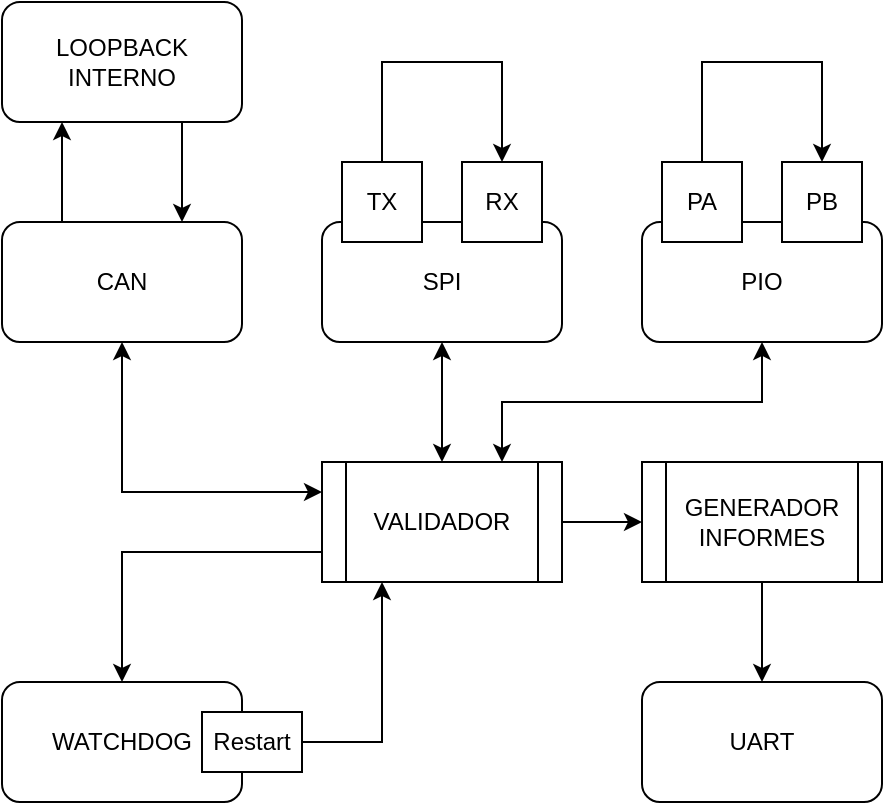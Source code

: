 <mxfile version="17.4.2" type="device"><diagram id="aeX-c2d2MXmVRkasNcK6" name="Page-1"><mxGraphModel dx="868" dy="429" grid="1" gridSize="10" guides="1" tooltips="1" connect="1" arrows="1" fold="1" page="1" pageScale="1" pageWidth="1169" pageHeight="827" math="0" shadow="0"><root><mxCell id="0"/><mxCell id="1" parent="0"/><mxCell id="MmT82E9ye0sv5zUfQM0Z-4" style="edgeStyle=orthogonalEdgeStyle;rounded=0;orthogonalLoop=1;jettySize=auto;html=1;exitX=0.75;exitY=1;exitDx=0;exitDy=0;entryX=0.75;entryY=0;entryDx=0;entryDy=0;" edge="1" parent="1" source="MmT82E9ye0sv5zUfQM0Z-1" target="MmT82E9ye0sv5zUfQM0Z-2"><mxGeometry relative="1" as="geometry"/></mxCell><mxCell id="MmT82E9ye0sv5zUfQM0Z-1" value="&lt;div&gt;LOOPBACK&lt;/div&gt;&lt;div&gt;INTERNO&lt;br&gt;&lt;/div&gt;" style="rounded=1;whiteSpace=wrap;html=1;" vertex="1" parent="1"><mxGeometry x="120" y="90" width="120" height="60" as="geometry"/></mxCell><mxCell id="MmT82E9ye0sv5zUfQM0Z-3" style="edgeStyle=orthogonalEdgeStyle;rounded=0;orthogonalLoop=1;jettySize=auto;html=1;exitX=0.25;exitY=0;exitDx=0;exitDy=0;entryX=0.25;entryY=1;entryDx=0;entryDy=0;" edge="1" parent="1" source="MmT82E9ye0sv5zUfQM0Z-2" target="MmT82E9ye0sv5zUfQM0Z-1"><mxGeometry relative="1" as="geometry"/></mxCell><mxCell id="MmT82E9ye0sv5zUfQM0Z-2" value="CAN" style="rounded=1;whiteSpace=wrap;html=1;" vertex="1" parent="1"><mxGeometry x="120" y="200" width="120" height="60" as="geometry"/></mxCell><mxCell id="MmT82E9ye0sv5zUfQM0Z-5" value="SPI" style="rounded=1;whiteSpace=wrap;html=1;" vertex="1" parent="1"><mxGeometry x="280" y="200" width="120" height="60" as="geometry"/></mxCell><mxCell id="MmT82E9ye0sv5zUfQM0Z-8" style="edgeStyle=orthogonalEdgeStyle;rounded=0;orthogonalLoop=1;jettySize=auto;html=1;exitX=0.5;exitY=0;exitDx=0;exitDy=0;entryX=0.5;entryY=0;entryDx=0;entryDy=0;" edge="1" parent="1" source="MmT82E9ye0sv5zUfQM0Z-6" target="MmT82E9ye0sv5zUfQM0Z-7"><mxGeometry relative="1" as="geometry"><Array as="points"><mxPoint x="310" y="120"/><mxPoint x="370" y="120"/></Array></mxGeometry></mxCell><mxCell id="MmT82E9ye0sv5zUfQM0Z-6" value="TX" style="rounded=0;whiteSpace=wrap;html=1;" vertex="1" parent="1"><mxGeometry x="290" y="170" width="40" height="40" as="geometry"/></mxCell><mxCell id="MmT82E9ye0sv5zUfQM0Z-7" value="RX" style="rounded=0;whiteSpace=wrap;html=1;" vertex="1" parent="1"><mxGeometry x="350" y="170" width="40" height="40" as="geometry"/></mxCell><mxCell id="MmT82E9ye0sv5zUfQM0Z-9" value="PIO" style="rounded=1;whiteSpace=wrap;html=1;" vertex="1" parent="1"><mxGeometry x="440" y="200" width="120" height="60" as="geometry"/></mxCell><mxCell id="MmT82E9ye0sv5zUfQM0Z-10" style="edgeStyle=orthogonalEdgeStyle;rounded=0;orthogonalLoop=1;jettySize=auto;html=1;exitX=0.5;exitY=0;exitDx=0;exitDy=0;entryX=0.5;entryY=0;entryDx=0;entryDy=0;" edge="1" parent="1" source="MmT82E9ye0sv5zUfQM0Z-11" target="MmT82E9ye0sv5zUfQM0Z-12"><mxGeometry relative="1" as="geometry"><Array as="points"><mxPoint x="470" y="120"/><mxPoint x="530" y="120"/></Array></mxGeometry></mxCell><mxCell id="MmT82E9ye0sv5zUfQM0Z-11" value="PA" style="rounded=0;whiteSpace=wrap;html=1;" vertex="1" parent="1"><mxGeometry x="450" y="170" width="40" height="40" as="geometry"/></mxCell><mxCell id="MmT82E9ye0sv5zUfQM0Z-12" value="PB" style="rounded=0;whiteSpace=wrap;html=1;" vertex="1" parent="1"><mxGeometry x="510" y="170" width="40" height="40" as="geometry"/></mxCell><mxCell id="MmT82E9ye0sv5zUfQM0Z-13" value="WATCHDOG" style="rounded=1;whiteSpace=wrap;html=1;" vertex="1" parent="1"><mxGeometry x="120" y="430" width="120" height="60" as="geometry"/></mxCell><mxCell id="MmT82E9ye0sv5zUfQM0Z-16" style="edgeStyle=orthogonalEdgeStyle;rounded=0;orthogonalLoop=1;jettySize=auto;html=1;exitX=0.5;exitY=0;exitDx=0;exitDy=0;entryX=0.5;entryY=1;entryDx=0;entryDy=0;startArrow=classic;startFill=1;" edge="1" parent="1" source="MmT82E9ye0sv5zUfQM0Z-15" target="MmT82E9ye0sv5zUfQM0Z-5"><mxGeometry relative="1" as="geometry"/></mxCell><mxCell id="MmT82E9ye0sv5zUfQM0Z-17" style="edgeStyle=orthogonalEdgeStyle;rounded=0;orthogonalLoop=1;jettySize=auto;html=1;exitX=0.75;exitY=0;exitDx=0;exitDy=0;entryX=0.5;entryY=1;entryDx=0;entryDy=0;startArrow=classic;startFill=1;" edge="1" parent="1" source="MmT82E9ye0sv5zUfQM0Z-15" target="MmT82E9ye0sv5zUfQM0Z-9"><mxGeometry relative="1" as="geometry"/></mxCell><mxCell id="MmT82E9ye0sv5zUfQM0Z-20" style="edgeStyle=orthogonalEdgeStyle;rounded=0;orthogonalLoop=1;jettySize=auto;html=1;exitX=0;exitY=0.75;exitDx=0;exitDy=0;startArrow=none;startFill=0;" edge="1" parent="1" source="MmT82E9ye0sv5zUfQM0Z-15" target="MmT82E9ye0sv5zUfQM0Z-13"><mxGeometry relative="1" as="geometry"/></mxCell><mxCell id="MmT82E9ye0sv5zUfQM0Z-21" style="edgeStyle=orthogonalEdgeStyle;rounded=0;orthogonalLoop=1;jettySize=auto;html=1;exitX=0;exitY=0.25;exitDx=0;exitDy=0;entryX=0.5;entryY=1;entryDx=0;entryDy=0;startArrow=classic;startFill=1;" edge="1" parent="1" source="MmT82E9ye0sv5zUfQM0Z-15" target="MmT82E9ye0sv5zUfQM0Z-2"><mxGeometry relative="1" as="geometry"/></mxCell><mxCell id="MmT82E9ye0sv5zUfQM0Z-30" style="edgeStyle=orthogonalEdgeStyle;rounded=0;orthogonalLoop=1;jettySize=auto;html=1;exitX=1;exitY=0.5;exitDx=0;exitDy=0;entryX=0;entryY=0.5;entryDx=0;entryDy=0;startArrow=none;startFill=0;" edge="1" parent="1" source="MmT82E9ye0sv5zUfQM0Z-15" target="MmT82E9ye0sv5zUfQM0Z-29"><mxGeometry relative="1" as="geometry"/></mxCell><mxCell id="MmT82E9ye0sv5zUfQM0Z-15" value="VALIDADOR" style="shape=process;whiteSpace=wrap;html=1;backgroundOutline=1;" vertex="1" parent="1"><mxGeometry x="280" y="320" width="120" height="60" as="geometry"/></mxCell><mxCell id="MmT82E9ye0sv5zUfQM0Z-26" value="UART" style="rounded=1;whiteSpace=wrap;html=1;" vertex="1" parent="1"><mxGeometry x="440" y="430" width="120" height="60" as="geometry"/></mxCell><mxCell id="MmT82E9ye0sv5zUfQM0Z-28" style="edgeStyle=orthogonalEdgeStyle;rounded=0;orthogonalLoop=1;jettySize=auto;html=1;exitX=1;exitY=0.5;exitDx=0;exitDy=0;entryX=0.25;entryY=1;entryDx=0;entryDy=0;" edge="1" parent="1" source="MmT82E9ye0sv5zUfQM0Z-27" target="MmT82E9ye0sv5zUfQM0Z-15"><mxGeometry relative="1" as="geometry"/></mxCell><mxCell id="MmT82E9ye0sv5zUfQM0Z-27" value="Restart" style="rounded=0;whiteSpace=wrap;html=1;" vertex="1" parent="1"><mxGeometry x="220" y="445" width="50" height="30" as="geometry"/></mxCell><mxCell id="MmT82E9ye0sv5zUfQM0Z-31" style="edgeStyle=orthogonalEdgeStyle;rounded=0;orthogonalLoop=1;jettySize=auto;html=1;exitX=0.5;exitY=1;exitDx=0;exitDy=0;startArrow=none;startFill=0;" edge="1" parent="1" source="MmT82E9ye0sv5zUfQM0Z-29" target="MmT82E9ye0sv5zUfQM0Z-26"><mxGeometry relative="1" as="geometry"/></mxCell><mxCell id="MmT82E9ye0sv5zUfQM0Z-29" value="&lt;div&gt;GENERADOR&lt;/div&gt;&lt;div&gt;INFORMES&lt;br&gt;&lt;/div&gt;" style="shape=process;whiteSpace=wrap;html=1;backgroundOutline=1;" vertex="1" parent="1"><mxGeometry x="440" y="320" width="120" height="60" as="geometry"/></mxCell></root></mxGraphModel></diagram></mxfile>